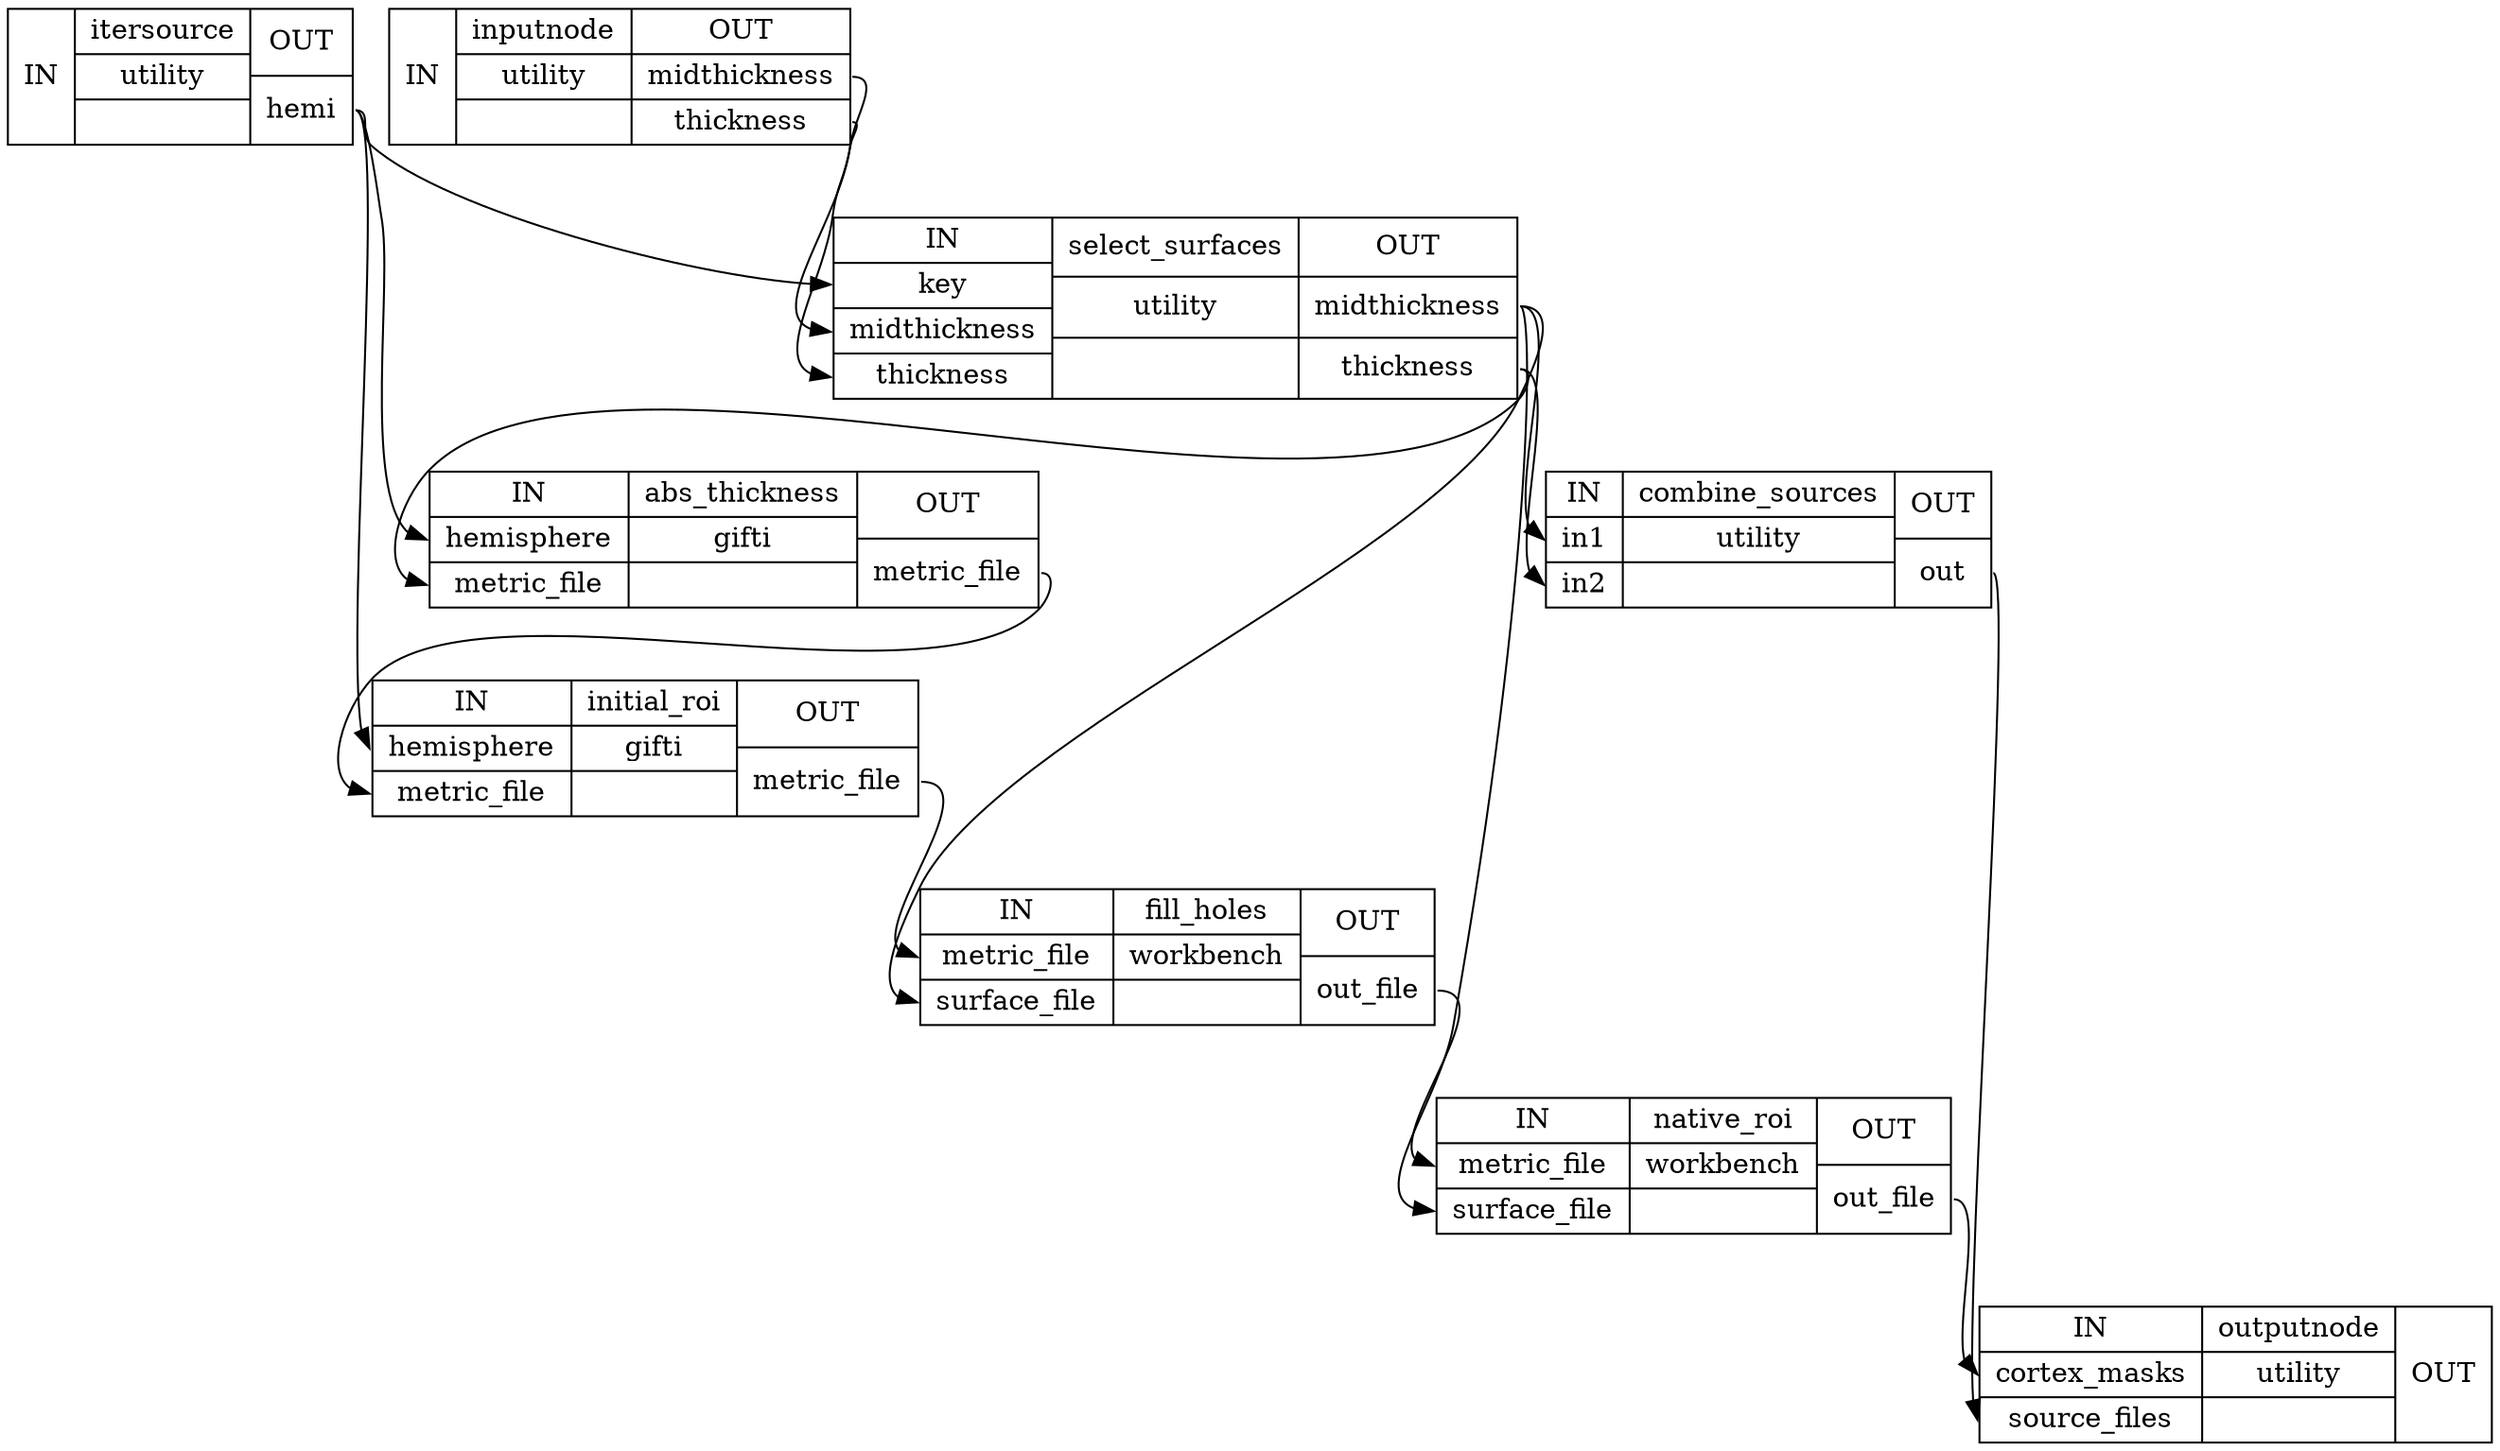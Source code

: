 digraph structs {
node [shape=record];
cortex_masks_wfinputnode [label="{IN}|{ inputnode | utility |  }|{OUT|<outmidthickness> midthickness|<outthickness> thickness}"];
cortex_masks_wfitersource [label="{IN}|{ itersource | utility |  }|{OUT|<outhemi> hemi}"];
cortex_masks_wfselect_surfaces [label="{IN|<inkey> key|<inmidthickness> midthickness|<inthickness> thickness}|{ select_surfaces | utility |  }|{OUT|<outmidthickness> midthickness|<outthickness> thickness}"];
cortex_masks_wfabs_thickness [label="{IN|<inhemisphere> hemisphere|<inmetricfile> metric_file}|{ abs_thickness | gifti |  }|{OUT|<outmetricfile> metric_file}"];
cortex_masks_wfcombine_sources [label="{IN|<inin1> in1|<inin2> in2}|{ combine_sources | utility |  }|{OUT|<outout> out}"];
cortex_masks_wfinitial_roi [label="{IN|<inhemisphere> hemisphere|<inmetricfile> metric_file}|{ initial_roi | gifti |  }|{OUT|<outmetricfile> metric_file}"];
cortex_masks_wffill_holes [label="{IN|<inmetricfile> metric_file|<insurfacefile> surface_file}|{ fill_holes | workbench |  }|{OUT|<outoutfile> out_file}"];
cortex_masks_wfnative_roi [label="{IN|<inmetricfile> metric_file|<insurfacefile> surface_file}|{ native_roi | workbench |  }|{OUT|<outoutfile> out_file}"];
cortex_masks_wfoutputnode [label="{IN|<incortexmasks> cortex_masks|<insourcefiles> source_files}|{ outputnode | utility |  }|{OUT}"];
cortex_masks_wfabs_thickness:outmetricfile:e -> cortex_masks_wfinitial_roi:inmetricfile:w;
cortex_masks_wfcombine_sources:outout:e -> cortex_masks_wfoutputnode:insourcefiles:w;
cortex_masks_wffill_holes:outoutfile:e -> cortex_masks_wfnative_roi:inmetricfile:w;
cortex_masks_wfinitial_roi:outmetricfile:e -> cortex_masks_wffill_holes:inmetricfile:w;
cortex_masks_wfinputnode:outmidthickness:e -> cortex_masks_wfselect_surfaces:inmidthickness:w;
cortex_masks_wfinputnode:outthickness:e -> cortex_masks_wfselect_surfaces:inthickness:w;
cortex_masks_wfitersource:outhemi:e -> cortex_masks_wfabs_thickness:inhemisphere:w;
cortex_masks_wfitersource:outhemi:e -> cortex_masks_wfinitial_roi:inhemisphere:w;
cortex_masks_wfitersource:outhemi:e -> cortex_masks_wfselect_surfaces:inkey:w;
cortex_masks_wfnative_roi:outoutfile:e -> cortex_masks_wfoutputnode:incortexmasks:w;
cortex_masks_wfselect_surfaces:outmidthickness:e -> cortex_masks_wfcombine_sources:inin1:w;
cortex_masks_wfselect_surfaces:outmidthickness:e -> cortex_masks_wffill_holes:insurfacefile:w;
cortex_masks_wfselect_surfaces:outmidthickness:e -> cortex_masks_wfnative_roi:insurfacefile:w;
cortex_masks_wfselect_surfaces:outthickness:e -> cortex_masks_wfabs_thickness:inmetricfile:w;
cortex_masks_wfselect_surfaces:outthickness:e -> cortex_masks_wfcombine_sources:inin2:w;
}